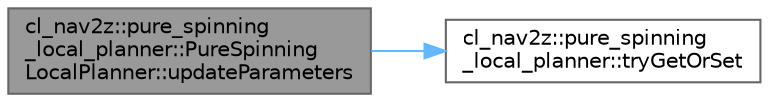 digraph "cl_nav2z::pure_spinning_local_planner::PureSpinningLocalPlanner::updateParameters"
{
 // LATEX_PDF_SIZE
  bgcolor="transparent";
  edge [fontname=Helvetica,fontsize=10,labelfontname=Helvetica,labelfontsize=10];
  node [fontname=Helvetica,fontsize=10,shape=box,height=0.2,width=0.4];
  rankdir="LR";
  Node1 [label="cl_nav2z::pure_spinning\l_local_planner::PureSpinning\lLocalPlanner::updateParameters",height=0.2,width=0.4,color="gray40", fillcolor="grey60", style="filled", fontcolor="black",tooltip=" "];
  Node1 -> Node2 [color="steelblue1",style="solid"];
  Node2 [label="cl_nav2z::pure_spinning\l_local_planner::tryGetOrSet",height=0.2,width=0.4,color="grey40", fillcolor="white", style="filled",URL="$namespacecl__nav2z_1_1pure__spinning__local__planner.html#ae259356343718184bed39cb2a384ce45",tooltip=" "];
}
